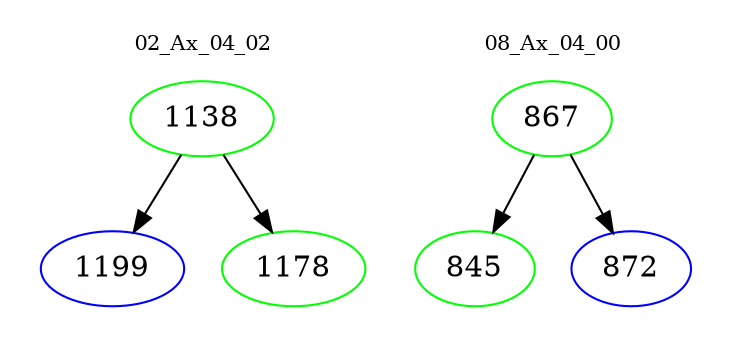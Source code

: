 digraph{
subgraph cluster_0 {
color = white
label = "02_Ax_04_02";
fontsize=10;
T0_1138 [label="1138", color="green"]
T0_1138 -> T0_1199 [color="black"]
T0_1199 [label="1199", color="blue"]
T0_1138 -> T0_1178 [color="black"]
T0_1178 [label="1178", color="green"]
}
subgraph cluster_1 {
color = white
label = "08_Ax_04_00";
fontsize=10;
T1_867 [label="867", color="green"]
T1_867 -> T1_845 [color="black"]
T1_845 [label="845", color="green"]
T1_867 -> T1_872 [color="black"]
T1_872 [label="872", color="blue"]
}
}
